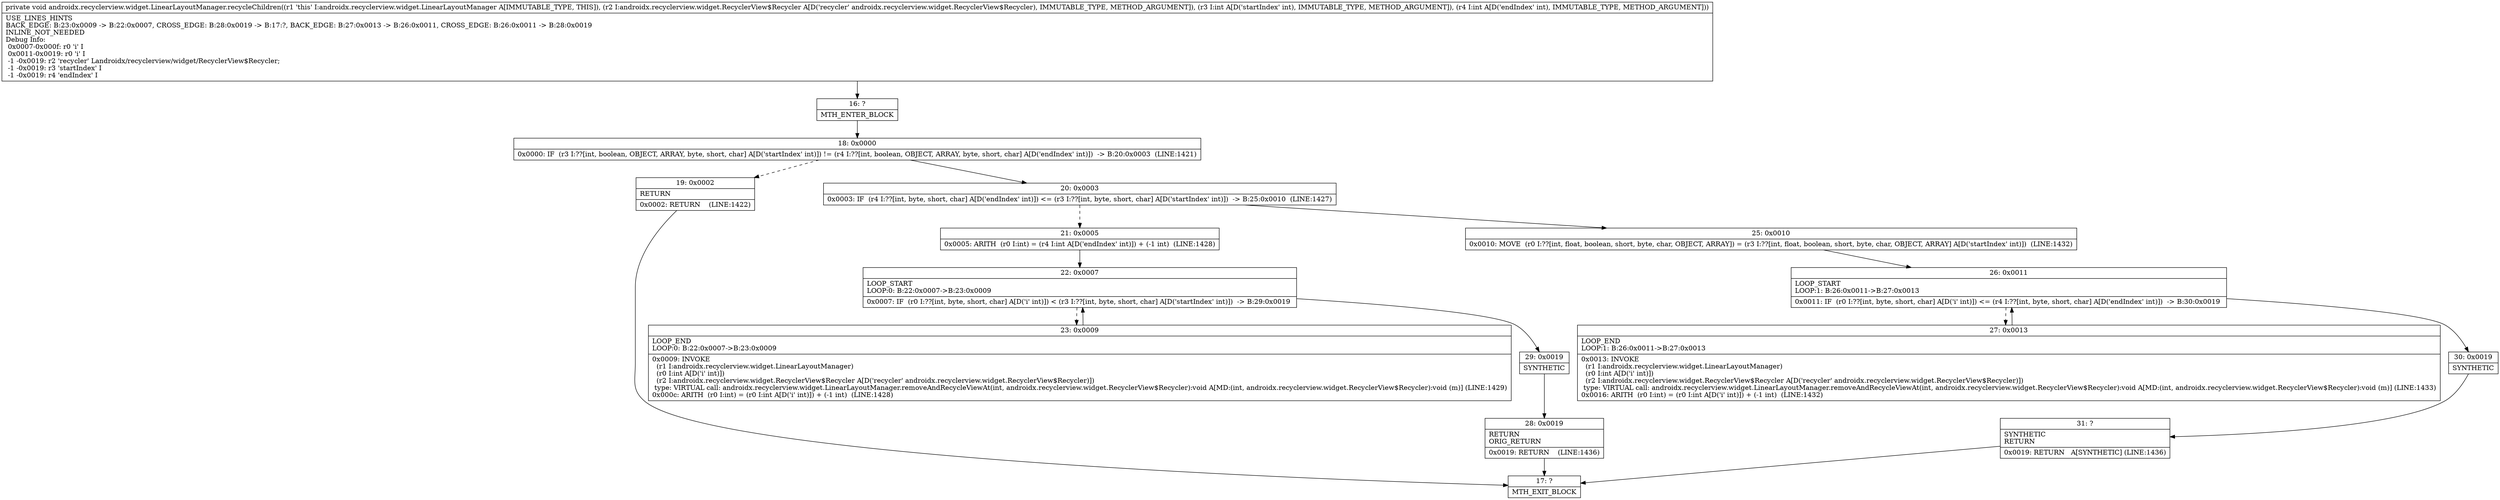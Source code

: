 digraph "CFG forandroidx.recyclerview.widget.LinearLayoutManager.recycleChildren(Landroidx\/recyclerview\/widget\/RecyclerView$Recycler;II)V" {
Node_16 [shape=record,label="{16\:\ ?|MTH_ENTER_BLOCK\l}"];
Node_18 [shape=record,label="{18\:\ 0x0000|0x0000: IF  (r3 I:??[int, boolean, OBJECT, ARRAY, byte, short, char] A[D('startIndex' int)]) != (r4 I:??[int, boolean, OBJECT, ARRAY, byte, short, char] A[D('endIndex' int)])  \-\> B:20:0x0003  (LINE:1421)\l}"];
Node_19 [shape=record,label="{19\:\ 0x0002|RETURN\l|0x0002: RETURN    (LINE:1422)\l}"];
Node_17 [shape=record,label="{17\:\ ?|MTH_EXIT_BLOCK\l}"];
Node_20 [shape=record,label="{20\:\ 0x0003|0x0003: IF  (r4 I:??[int, byte, short, char] A[D('endIndex' int)]) \<= (r3 I:??[int, byte, short, char] A[D('startIndex' int)])  \-\> B:25:0x0010  (LINE:1427)\l}"];
Node_21 [shape=record,label="{21\:\ 0x0005|0x0005: ARITH  (r0 I:int) = (r4 I:int A[D('endIndex' int)]) + (\-1 int)  (LINE:1428)\l}"];
Node_22 [shape=record,label="{22\:\ 0x0007|LOOP_START\lLOOP:0: B:22:0x0007\-\>B:23:0x0009\l|0x0007: IF  (r0 I:??[int, byte, short, char] A[D('i' int)]) \< (r3 I:??[int, byte, short, char] A[D('startIndex' int)])  \-\> B:29:0x0019 \l}"];
Node_23 [shape=record,label="{23\:\ 0x0009|LOOP_END\lLOOP:0: B:22:0x0007\-\>B:23:0x0009\l|0x0009: INVOKE  \l  (r1 I:androidx.recyclerview.widget.LinearLayoutManager)\l  (r0 I:int A[D('i' int)])\l  (r2 I:androidx.recyclerview.widget.RecyclerView$Recycler A[D('recycler' androidx.recyclerview.widget.RecyclerView$Recycler)])\l type: VIRTUAL call: androidx.recyclerview.widget.LinearLayoutManager.removeAndRecycleViewAt(int, androidx.recyclerview.widget.RecyclerView$Recycler):void A[MD:(int, androidx.recyclerview.widget.RecyclerView$Recycler):void (m)] (LINE:1429)\l0x000c: ARITH  (r0 I:int) = (r0 I:int A[D('i' int)]) + (\-1 int)  (LINE:1428)\l}"];
Node_29 [shape=record,label="{29\:\ 0x0019|SYNTHETIC\l}"];
Node_28 [shape=record,label="{28\:\ 0x0019|RETURN\lORIG_RETURN\l|0x0019: RETURN    (LINE:1436)\l}"];
Node_25 [shape=record,label="{25\:\ 0x0010|0x0010: MOVE  (r0 I:??[int, float, boolean, short, byte, char, OBJECT, ARRAY]) = (r3 I:??[int, float, boolean, short, byte, char, OBJECT, ARRAY] A[D('startIndex' int)])  (LINE:1432)\l}"];
Node_26 [shape=record,label="{26\:\ 0x0011|LOOP_START\lLOOP:1: B:26:0x0011\-\>B:27:0x0013\l|0x0011: IF  (r0 I:??[int, byte, short, char] A[D('i' int)]) \<= (r4 I:??[int, byte, short, char] A[D('endIndex' int)])  \-\> B:30:0x0019 \l}"];
Node_27 [shape=record,label="{27\:\ 0x0013|LOOP_END\lLOOP:1: B:26:0x0011\-\>B:27:0x0013\l|0x0013: INVOKE  \l  (r1 I:androidx.recyclerview.widget.LinearLayoutManager)\l  (r0 I:int A[D('i' int)])\l  (r2 I:androidx.recyclerview.widget.RecyclerView$Recycler A[D('recycler' androidx.recyclerview.widget.RecyclerView$Recycler)])\l type: VIRTUAL call: androidx.recyclerview.widget.LinearLayoutManager.removeAndRecycleViewAt(int, androidx.recyclerview.widget.RecyclerView$Recycler):void A[MD:(int, androidx.recyclerview.widget.RecyclerView$Recycler):void (m)] (LINE:1433)\l0x0016: ARITH  (r0 I:int) = (r0 I:int A[D('i' int)]) + (\-1 int)  (LINE:1432)\l}"];
Node_30 [shape=record,label="{30\:\ 0x0019|SYNTHETIC\l}"];
Node_31 [shape=record,label="{31\:\ ?|SYNTHETIC\lRETURN\l|0x0019: RETURN   A[SYNTHETIC] (LINE:1436)\l}"];
MethodNode[shape=record,label="{private void androidx.recyclerview.widget.LinearLayoutManager.recycleChildren((r1 'this' I:androidx.recyclerview.widget.LinearLayoutManager A[IMMUTABLE_TYPE, THIS]), (r2 I:androidx.recyclerview.widget.RecyclerView$Recycler A[D('recycler' androidx.recyclerview.widget.RecyclerView$Recycler), IMMUTABLE_TYPE, METHOD_ARGUMENT]), (r3 I:int A[D('startIndex' int), IMMUTABLE_TYPE, METHOD_ARGUMENT]), (r4 I:int A[D('endIndex' int), IMMUTABLE_TYPE, METHOD_ARGUMENT]))  | USE_LINES_HINTS\lBACK_EDGE: B:23:0x0009 \-\> B:22:0x0007, CROSS_EDGE: B:28:0x0019 \-\> B:17:?, BACK_EDGE: B:27:0x0013 \-\> B:26:0x0011, CROSS_EDGE: B:26:0x0011 \-\> B:28:0x0019\lINLINE_NOT_NEEDED\lDebug Info:\l  0x0007\-0x000f: r0 'i' I\l  0x0011\-0x0019: r0 'i' I\l  \-1 \-0x0019: r2 'recycler' Landroidx\/recyclerview\/widget\/RecyclerView$Recycler;\l  \-1 \-0x0019: r3 'startIndex' I\l  \-1 \-0x0019: r4 'endIndex' I\l}"];
MethodNode -> Node_16;Node_16 -> Node_18;
Node_18 -> Node_19[style=dashed];
Node_18 -> Node_20;
Node_19 -> Node_17;
Node_20 -> Node_21[style=dashed];
Node_20 -> Node_25;
Node_21 -> Node_22;
Node_22 -> Node_23[style=dashed];
Node_22 -> Node_29;
Node_23 -> Node_22;
Node_29 -> Node_28;
Node_28 -> Node_17;
Node_25 -> Node_26;
Node_26 -> Node_27[style=dashed];
Node_26 -> Node_30;
Node_27 -> Node_26;
Node_30 -> Node_31;
Node_31 -> Node_17;
}

